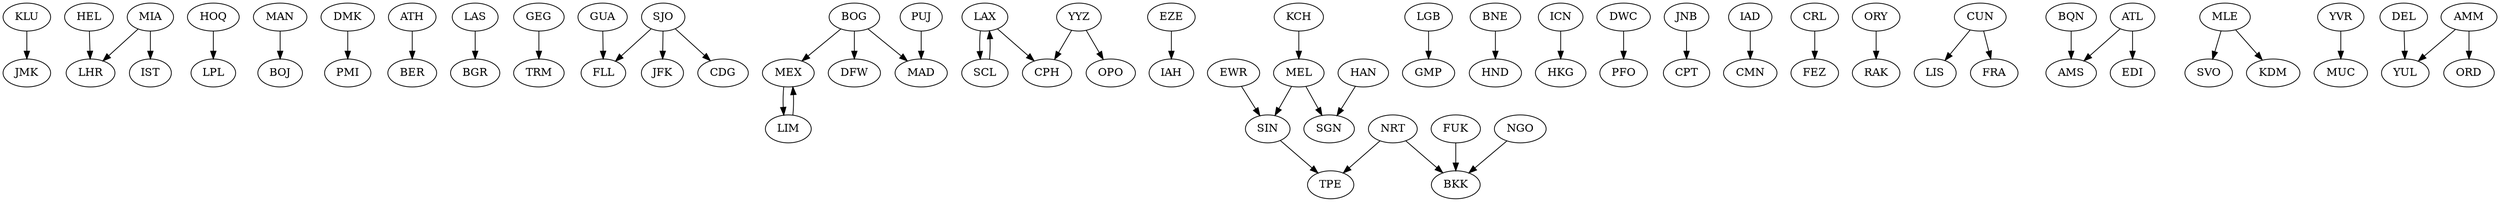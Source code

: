 strict digraph  {
KLU;
JMK;
HEL;
LHR;
HOQ;
LPL;
MAN;
BOJ;
DMK;
PMI;
ATH;
BER;
LAS;
BGR;
GEG;
TRM;
GUA;
FLL;
BOG;
MEX;
LIM;
LAX;
SCL;
SJO;
DFW;
JFK;
EZE;
IAH;
KCH;
MEL;
FUK;
BKK;
SIN;
NGO;
SGN;
NRT;
EWR;
TPE;
LGB;
GMP;
BNE;
HND;
HAN;
ICN;
HKG;
DWC;
PFO;
JNB;
CPT;
IAD;
CMN;
CRL;
FEZ;
ORY;
RAK;
PUJ;
MAD;
YYZ;
OPO;
CUN;
LIS;
MIA;
IST;
BQN;
AMS;
CDG;
ATL;
FRA;
EDI;
MLE;
SVO;
KDM;
YVR;
MUC;
CPH;
AMM;
YUL;
DEL;
ORD;
KLU -> JMK  [t="[[1724654854574058601, 1724654854574058601], [1724654902149936491, 1724654902149936491]]"];
HEL -> LHR  [t="[[1724654856011445265, 1724654856011445265]]"];
HOQ -> LPL  [t="[[1724654857377705956, 1724654857377705956]]"];
MAN -> BOJ  [t="[[1724654858865767160, 1724654858865767160]]"];
DMK -> PMI  [t="[[1724654859861149037, 1724654859861149037]]"];
ATH -> BER  [t="[[1724654860844275294, 1724654860844275294]]"];
LAS -> BGR  [t="[[1724654863167947526, 1724654863167947526]]"];
GEG -> TRM  [t="[[1724654864104664398, 1724654864104664398]]"];
GUA -> FLL  [t="[[1724654866282017976, 1724654866282017976]]"];
BOG -> MEX  [t="[[1724654867280723050, 1724654867280723050]]"];
BOG -> DFW  [t="[[1724654871165344681, 1724654871165344681]]"];
BOG -> MAD  [t="[[1724654911606203689, 1724654911606203689]]"];
MEX -> LIM  [t="[[1724654868234550522, 1724654868234550522]]"];
LIM -> MEX  [t="[[1724654875669408119, 1724654875669408119]]"];
LAX -> SCL  [t="[[1724654869167969602, 1724654869167969602]]"];
LAX -> CPH  [t="[[1724654937541896380, 1724654937541896380]]"];
SCL -> LAX  [t="[[1724654872573788219, 1724654872573788219]]"];
SJO -> FLL  [t="[[1724654870155448047, 1724654870155448047]]"];
SJO -> JFK  [t="[[1724654873557845976, 1724654873557845976]]"];
SJO -> CDG  [t="[[1724654923344189745, 1724654923344189745]]"];
EZE -> IAH  [t="[[1724654874693487317, 1724654874693487317]]"];
KCH -> MEL  [t="[[1724654878158069815, 1724654878158069815]]"];
MEL -> SIN  [t="[[1724654880165281591, 1724654880165281591]]"];
MEL -> SGN  [t="[[1724654882879354712, 1724654882879354712]]"];
FUK -> BKK  [t="[[1724654879185759880, 1724654879185759880]]"];
SIN -> TPE  [t="[[1724654885953838597, 1724654885953838597]]"];
NGO -> BKK  [t="[[1724654881194597319, 1724654881194597319]]"];
NRT -> BKK  [t="[[1724654883868336142, 1724654883868336142]]"];
NRT -> TPE  [t="[[1724654892887564664, 1724654892887564664]]"];
EWR -> SIN  [t="[[1724654884866771697, 1724654884866771697]]"];
LGB -> GMP  [t="[[1724654888493997710, 1724654888493997710]]"];
BNE -> HND  [t="[[1724654890738709900, 1724654890738709900]]"];
HAN -> SGN  [t="[[1724654894462055052, 1724654894462055052]]"];
ICN -> HKG  [t="[[1724654895577667418, 1724654895577667418]]"];
DWC -> PFO  [t="[[1724654898661116551, 1724654898661116551]]"];
JNB -> CPT  [t="[[1724654899712804697, 1724654899712804697]]"];
IAD -> CMN  [t="[[1724654901154878273, 1724654901154878273]]"];
CRL -> FEZ  [t="[[1724654903750860581, 1724654903750860581]]"];
ORY -> RAK  [t="[[1724654905281110763, 1724654905281110763]]"];
PUJ -> MAD  [t="[[1724654907251306884, 1724654907251306884]]"];
YYZ -> OPO  [t="[[1724654909527960765, 1724654909527960765]]"];
YYZ -> CPH  [t="[[1724654935832767771, 1724654935832767771]]"];
CUN -> LIS  [t="[[1724654910563706089, 1724654910563706089]]"];
CUN -> FRA  [t="[[1724654927714841298, 1724654927714841298]]"];
MIA -> IST  [t="[[1724654915574844398, 1724654915574844398]]"];
MIA -> LHR  [t="[[1724654926513745974, 1724654926513745974]]"];
BQN -> AMS  [t="[[1724654920317406571, 1724654920317406571]]"];
ATL -> AMS  [t="[[1724654925429593832, 1724654925429593832]]"];
ATL -> EDI  [t="[[1724654928913839520, 1724654928913839520]]"];
MLE -> SVO  [t="[[1724654931200228487, 1724654931200228487]]"];
MLE -> KDM  [t="[[1724654932223424008, 1724654932223424008]]"];
YVR -> MUC  [t="[[1724654934232160289, 1724654934232160289]]"];
AMM -> YUL  [t="[[1724654938645131016, 1724654938645131016]]"];
AMM -> ORD  [t="[[1724654940684074362, 1724654940684074362]]"];
DEL -> YUL  [t="[[1724654939645035469, 1724654939645035469]]"];
}
